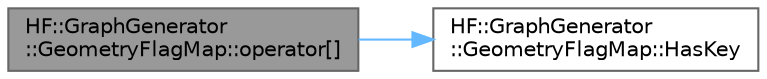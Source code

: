 digraph "HF::GraphGenerator::GeometryFlagMap::operator[]"
{
 // LATEX_PDF_SIZE
  bgcolor="transparent";
  edge [fontname=Helvetica,fontsize=10,labelfontname=Helvetica,labelfontsize=10];
  node [fontname=Helvetica,fontsize=10,shape=box,height=0.2,width=0.4];
  rankdir="LR";
  Node1 [label="HF::GraphGenerator\l::GeometryFlagMap::operator[]",height=0.2,width=0.4,color="gray40", fillcolor="grey60", style="filled", fontcolor="black",tooltip="Get the flag of the geometry in this hit dictionary."];
  Node1 -> Node2 [color="steelblue1",style="solid"];
  Node2 [label="HF::GraphGenerator\l::GeometryFlagMap::HasKey",height=0.2,width=0.4,color="grey40", fillcolor="white", style="filled",URL="$a01299.html#a48c10aea7aea3c6ba9723a6d47c0b989",tooltip="Check if this id exists in the dictionary."];
}
